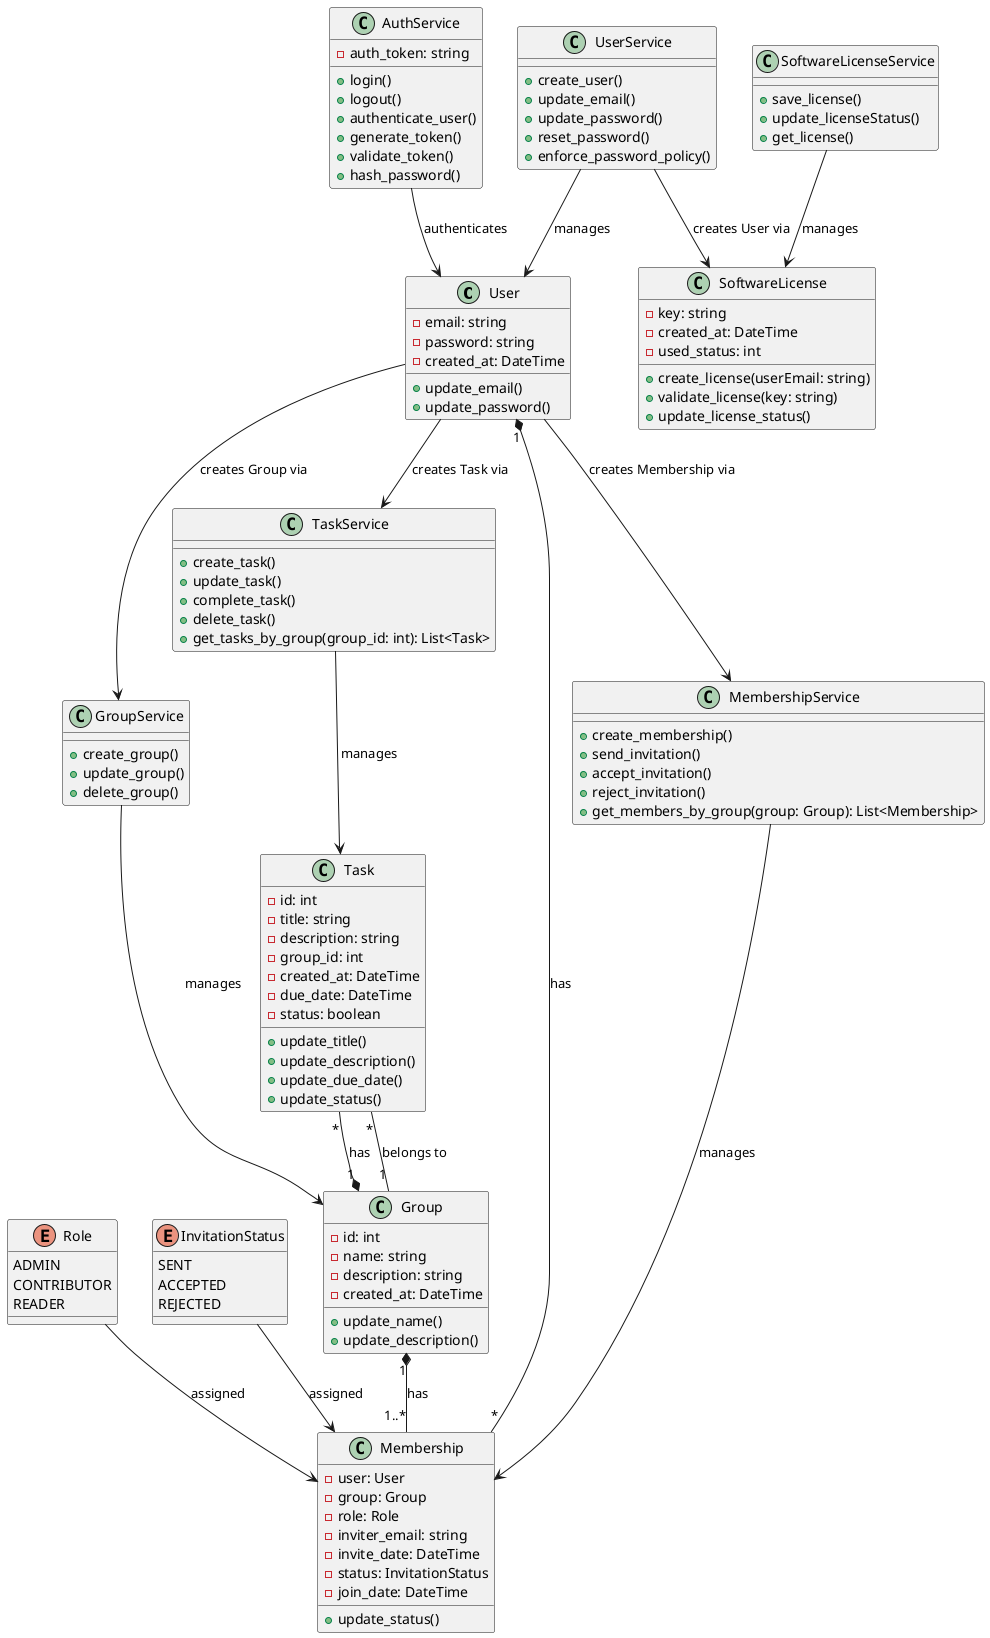 @startuml

class User {
	- email: string
	- password: string
	- created_at: DateTime
'-------------------------------
	+ update_email()
	+ update_password()
}

class UserService {
        + create_user()
        + update_email()
        + update_password()
        + reset_password()
	+ enforce_password_policy()
}

class Task {
	- id: int
	- title: string
	- description: string
	- group_id: int
	- created_at: DateTime
	- due_date: DateTime
	- status: boolean
'--------------------------------
	+ update_title()
	+ update_description()
	+ update_due_date()
	+ update_status()
}

class TaskService {
        + create_task()
        + update_task()
        + complete_task()
        + delete_task()
	+ get_tasks_by_group(group_id: int): List<Task>
}

class Group {
	- id: int
	- name: string
	- description: string
	- created_at: DateTime
'---------------------------------
	+ update_name()
	+ update_description()
}

class GroupService {
	+ create_group()
	+ update_group()
	+ delete_group()
}

class Membership {
	- user: User
	- group: Group
	- role: Role
	- inviter_email: string
	- invite_date: DateTime
	- status: InvitationStatus
	- join_date: DateTime
'---------------------------------
	+ update_status()
}

class MembershipService {
	+ create_membership()
	+ send_invitation()
	+ accept_invitation()
	+ reject_invitation()
        + get_members_by_group(group: Group): List<Membership>

}

class AuthService {
	- auth_token: string
'---------------------------------
	+ login()
	+ logout()
	+ authenticate_user()
	+ generate_token()
	+ validate_token()
	+ hash_password()
}

class SoftwareLicense {
	- key: string
	- created_at: DateTime
	- used_status: int
'---------------------------------
	+ create_license(userEmail: string)
	+ validate_license(key: string)
	+ update_license_status()
}

class SoftwareLicenseService {
	+ save_license()
	+ update_licenseStatus()
	+ get_license()
}

enum Role {
        ADMIN
        CONTRIBUTOR
        READER
}

enum InvitationStatus {
        SENT
        ACCEPTED
        REJECTED
}

User --> TaskService: creates Task via
User --> GroupService: creates Group via
User --> MembershipService: creates Membership via
User "1" *-- "*" Membership: has
AuthService --> User: authenticates
UserService --> User: manages

TaskService --> Task: manages
Task "*" -- "1" Group: belongs to

GroupService --> Group: manages
Group "1" *-- "1..*" Membership: has
Group "1" *-- "*" Task: has

MembershipService --> Membership: manages
Role --> Membership: assigned
InvitationStatus --> Membership: assigned

UserService --> SoftwareLicense: creates User via
SoftwareLicenseService --> SoftwareLicense: manages

@enduml
